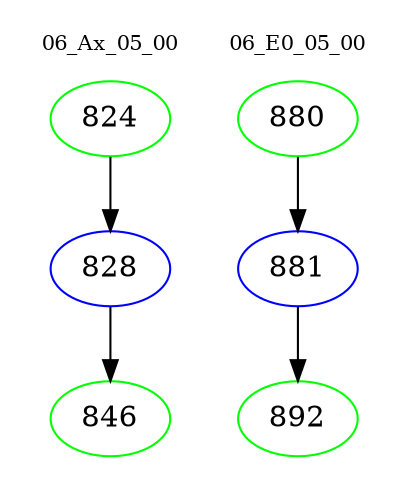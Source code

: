 digraph{
subgraph cluster_0 {
color = white
label = "06_Ax_05_00";
fontsize=10;
T0_824 [label="824", color="green"]
T0_824 -> T0_828 [color="black"]
T0_828 [label="828", color="blue"]
T0_828 -> T0_846 [color="black"]
T0_846 [label="846", color="green"]
}
subgraph cluster_1 {
color = white
label = "06_E0_05_00";
fontsize=10;
T1_880 [label="880", color="green"]
T1_880 -> T1_881 [color="black"]
T1_881 [label="881", color="blue"]
T1_881 -> T1_892 [color="black"]
T1_892 [label="892", color="green"]
}
}
